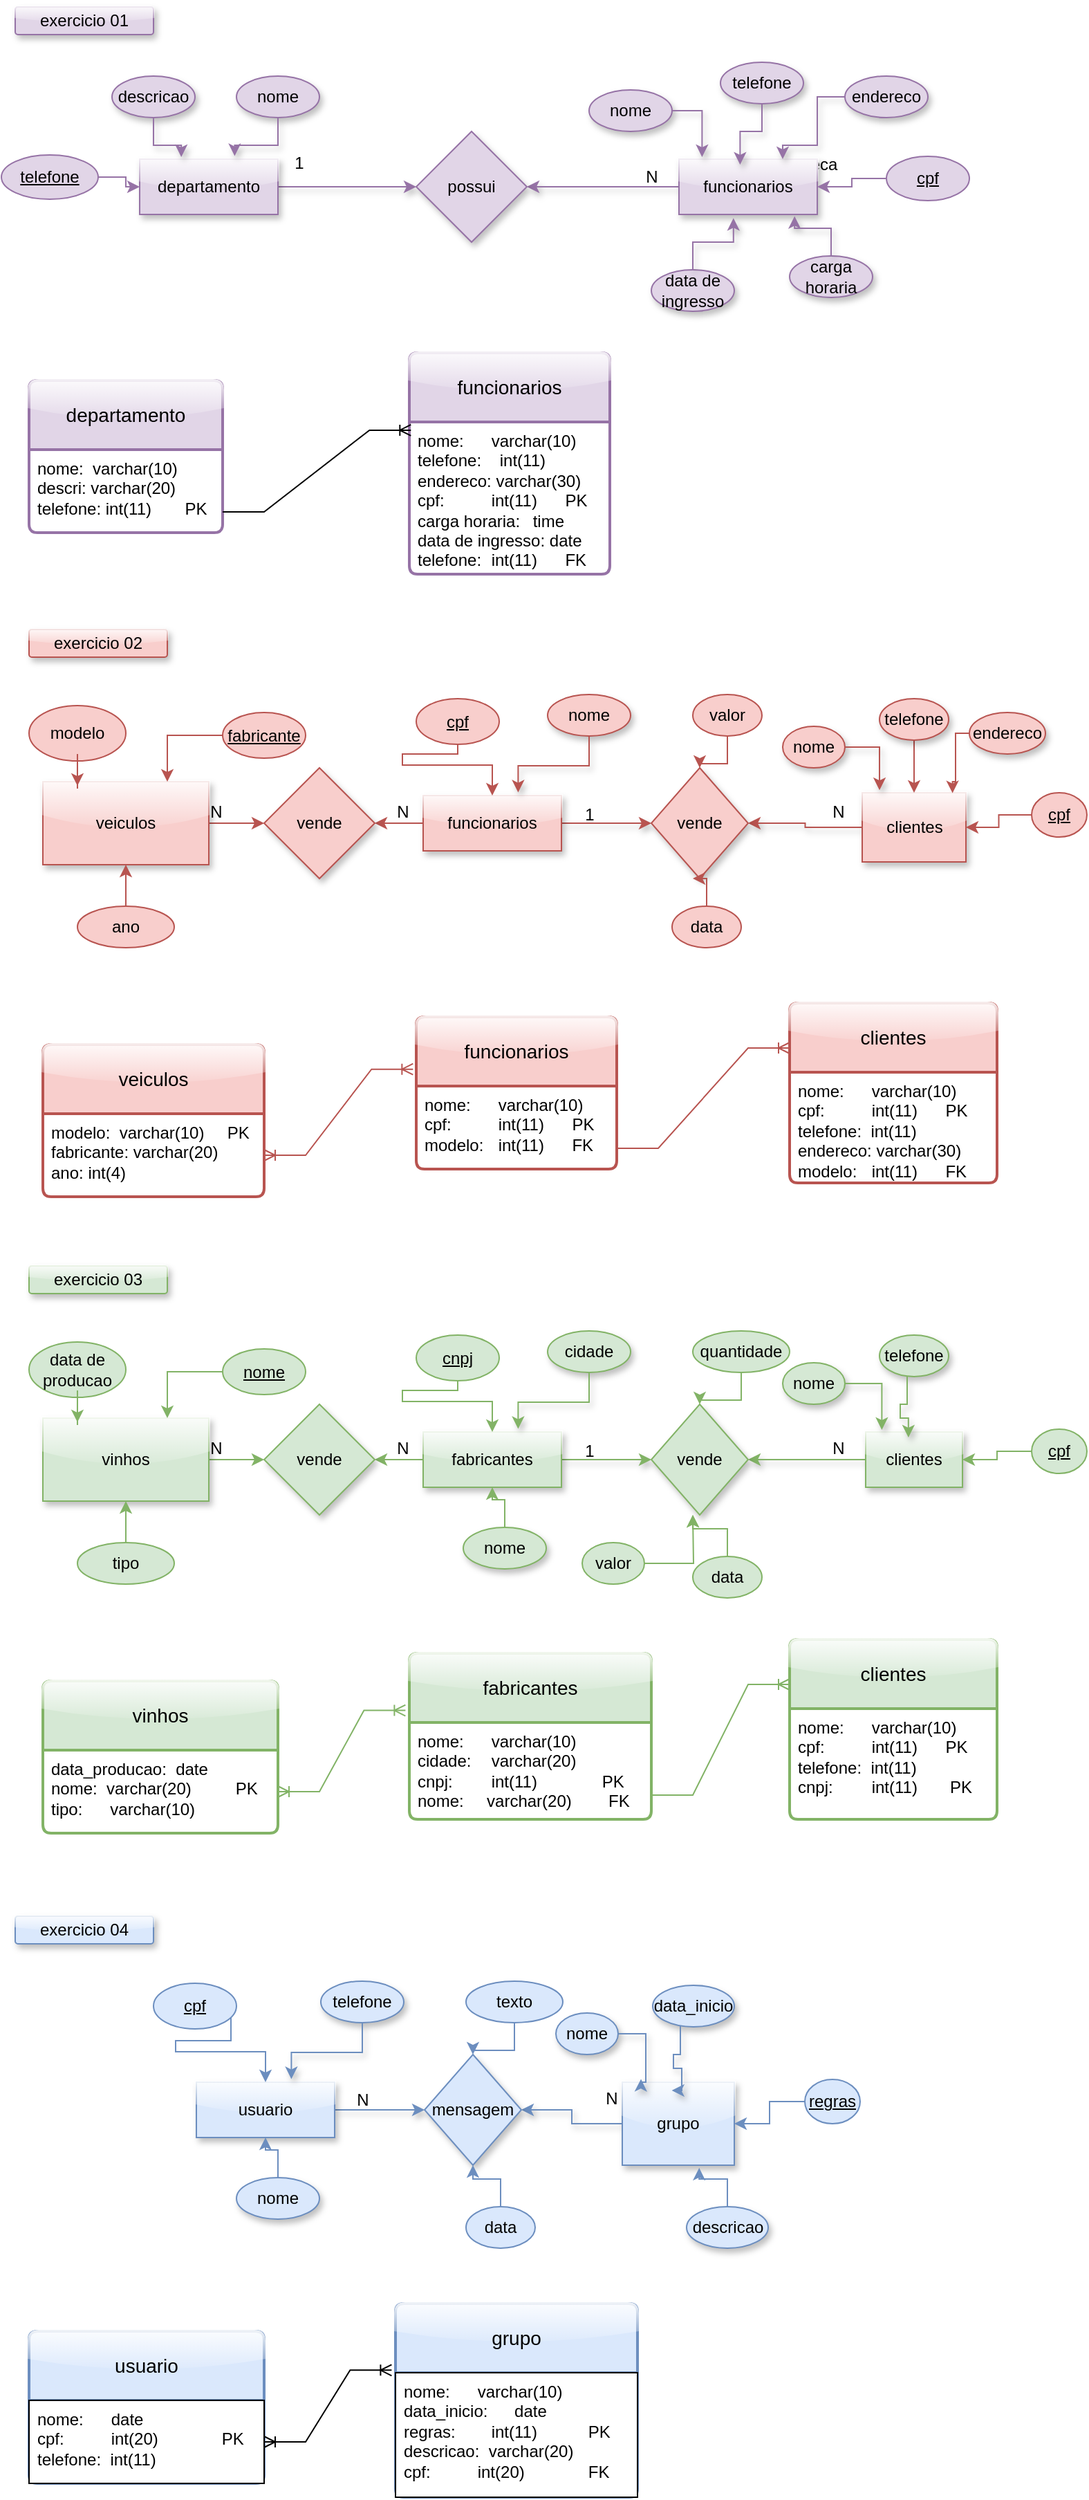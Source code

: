 <mxfile version="28.1.1">
  <diagram name="Página-1" id="4XTu7LZSDuEBr_CQ4be8">
    <mxGraphModel dx="891" dy="486" grid="1" gridSize="10" guides="1" tooltips="1" connect="1" arrows="1" fold="1" page="1" pageScale="1" pageWidth="827" pageHeight="1169" math="0" shadow="0">
      <root>
        <mxCell id="0" />
        <mxCell id="1" parent="0" />
        <mxCell id="C_alJrZPlNUUZ_o_9rTK-2" value="panqueca" style="text;whiteSpace=wrap;html=1;" parent="1" vertex="1">
          <mxGeometry x="570" y="170" width="90" height="40" as="geometry" />
        </mxCell>
        <mxCell id="qf2JqGGMxtNi-66NykVU-1" value="" style="edgeStyle=orthogonalEdgeStyle;rounded=0;orthogonalLoop=1;jettySize=auto;html=1;fillColor=#e1d5e7;strokeColor=#9673a6;shadow=1;" edge="1" parent="1" source="qf2JqGGMxtNi-66NykVU-2" target="qf2JqGGMxtNi-66NykVU-5">
          <mxGeometry relative="1" as="geometry" />
        </mxCell>
        <mxCell id="qf2JqGGMxtNi-66NykVU-2" value="departamento" style="whiteSpace=wrap;html=1;align=center;fillColor=#e1d5e7;strokeColor=#9673a6;glass=1;shadow=1;" vertex="1" parent="1">
          <mxGeometry x="120" y="180" width="100" height="40" as="geometry" />
        </mxCell>
        <mxCell id="qf2JqGGMxtNi-66NykVU-3" style="edgeStyle=orthogonalEdgeStyle;rounded=0;orthogonalLoop=1;jettySize=auto;html=1;entryX=1;entryY=0.5;entryDx=0;entryDy=0;fillColor=#e1d5e7;strokeColor=#9673a6;shadow=1;" edge="1" parent="1" source="qf2JqGGMxtNi-66NykVU-4" target="qf2JqGGMxtNi-66NykVU-5">
          <mxGeometry relative="1" as="geometry" />
        </mxCell>
        <mxCell id="qf2JqGGMxtNi-66NykVU-4" value="funcionarios" style="whiteSpace=wrap;html=1;align=center;fillColor=#e1d5e7;strokeColor=#9673a6;shadow=1;glass=1;" vertex="1" parent="1">
          <mxGeometry x="510" y="180" width="100" height="40" as="geometry" />
        </mxCell>
        <mxCell id="qf2JqGGMxtNi-66NykVU-5" value="possui" style="rhombus;whiteSpace=wrap;html=1;fillColor=#e1d5e7;strokeColor=#9673a6;shadow=1;rounded=0;" vertex="1" parent="1">
          <mxGeometry x="320" y="160" width="80" height="80" as="geometry" />
        </mxCell>
        <mxCell id="qf2JqGGMxtNi-66NykVU-6" value="1" style="text;html=1;align=center;verticalAlign=middle;resizable=0;points=[];autosize=1;shadow=1;" vertex="1" parent="1">
          <mxGeometry x="220" y="168" width="30" height="30" as="geometry" />
        </mxCell>
        <mxCell id="qf2JqGGMxtNi-66NykVU-7" value="N" style="text;html=1;align=center;verticalAlign=middle;resizable=0;points=[];autosize=1;shadow=1;" vertex="1" parent="1">
          <mxGeometry x="475" y="178" width="30" height="30" as="geometry" />
        </mxCell>
        <mxCell id="qf2JqGGMxtNi-66NykVU-8" value="nome" style="ellipse;whiteSpace=wrap;html=1;align=center;fillColor=#e1d5e7;strokeColor=#9673a6;shadow=1;" vertex="1" parent="1">
          <mxGeometry x="190" y="120" width="60" height="30" as="geometry" />
        </mxCell>
        <mxCell id="qf2JqGGMxtNi-66NykVU-9" value="descricao" style="ellipse;whiteSpace=wrap;html=1;align=center;fillColor=#e1d5e7;strokeColor=#9673a6;shadow=1;" vertex="1" parent="1">
          <mxGeometry x="100" y="120" width="60" height="30" as="geometry" />
        </mxCell>
        <mxCell id="qf2JqGGMxtNi-66NykVU-10" style="edgeStyle=orthogonalEdgeStyle;rounded=0;orthogonalLoop=1;jettySize=auto;html=1;entryX=0.301;entryY=-0.038;entryDx=0;entryDy=0;entryPerimeter=0;fillColor=#e1d5e7;strokeColor=#9673a6;shadow=1;" edge="1" parent="1" source="qf2JqGGMxtNi-66NykVU-9" target="qf2JqGGMxtNi-66NykVU-2">
          <mxGeometry relative="1" as="geometry" />
        </mxCell>
        <mxCell id="qf2JqGGMxtNi-66NykVU-11" style="edgeStyle=orthogonalEdgeStyle;rounded=0;orthogonalLoop=1;jettySize=auto;html=1;entryX=0.687;entryY=-0.055;entryDx=0;entryDy=0;entryPerimeter=0;fillColor=#e1d5e7;strokeColor=#9673a6;shadow=1;" edge="1" parent="1" source="qf2JqGGMxtNi-66NykVU-8" target="qf2JqGGMxtNi-66NykVU-2">
          <mxGeometry relative="1" as="geometry" />
        </mxCell>
        <mxCell id="qf2JqGGMxtNi-66NykVU-12" value="nome" style="ellipse;whiteSpace=wrap;html=1;align=center;fillColor=#e1d5e7;strokeColor=#9673a6;shadow=1;" vertex="1" parent="1">
          <mxGeometry x="445" y="130" width="60" height="30" as="geometry" />
        </mxCell>
        <mxCell id="qf2JqGGMxtNi-66NykVU-13" value="telefone" style="ellipse;whiteSpace=wrap;html=1;align=center;fillColor=#e1d5e7;strokeColor=#9673a6;shadow=1;" vertex="1" parent="1">
          <mxGeometry x="540" y="110" width="60" height="30" as="geometry" />
        </mxCell>
        <mxCell id="qf2JqGGMxtNi-66NykVU-14" style="edgeStyle=orthogonalEdgeStyle;rounded=0;orthogonalLoop=1;jettySize=auto;html=1;entryX=0.75;entryY=0;entryDx=0;entryDy=0;fillColor=#e1d5e7;strokeColor=#9673a6;shadow=1;" edge="1" parent="1" source="qf2JqGGMxtNi-66NykVU-15" target="qf2JqGGMxtNi-66NykVU-4">
          <mxGeometry relative="1" as="geometry">
            <Array as="points">
              <mxPoint x="610" y="135" />
              <mxPoint x="610" y="170" />
              <mxPoint x="585" y="170" />
            </Array>
          </mxGeometry>
        </mxCell>
        <mxCell id="qf2JqGGMxtNi-66NykVU-15" value="endereco" style="ellipse;whiteSpace=wrap;html=1;align=center;fillColor=#e1d5e7;strokeColor=#9673a6;shadow=1;" vertex="1" parent="1">
          <mxGeometry x="630" y="120" width="60" height="30" as="geometry" />
        </mxCell>
        <mxCell id="qf2JqGGMxtNi-66NykVU-16" value="carga horaria" style="ellipse;whiteSpace=wrap;html=1;align=center;fillColor=#e1d5e7;strokeColor=#9673a6;shadow=1;" vertex="1" parent="1">
          <mxGeometry x="590" y="250" width="60" height="30" as="geometry" />
        </mxCell>
        <mxCell id="qf2JqGGMxtNi-66NykVU-17" value="data de ingresso" style="ellipse;whiteSpace=wrap;html=1;align=center;fillColor=#e1d5e7;strokeColor=#9673a6;shadow=1;" vertex="1" parent="1">
          <mxGeometry x="490" y="260" width="60" height="30" as="geometry" />
        </mxCell>
        <mxCell id="qf2JqGGMxtNi-66NykVU-18" style="edgeStyle=orthogonalEdgeStyle;rounded=0;orthogonalLoop=1;jettySize=auto;html=1;entryX=0.167;entryY=-0.038;entryDx=0;entryDy=0;entryPerimeter=0;fillColor=#e1d5e7;strokeColor=#9673a6;shadow=1;" edge="1" parent="1" source="qf2JqGGMxtNi-66NykVU-12" target="qf2JqGGMxtNi-66NykVU-4">
          <mxGeometry relative="1" as="geometry" />
        </mxCell>
        <mxCell id="qf2JqGGMxtNi-66NykVU-19" style="edgeStyle=orthogonalEdgeStyle;rounded=0;orthogonalLoop=1;jettySize=auto;html=1;entryX=0.442;entryY=0.1;entryDx=0;entryDy=0;entryPerimeter=0;fillColor=#e1d5e7;strokeColor=#9673a6;shadow=1;" edge="1" parent="1" source="qf2JqGGMxtNi-66NykVU-13" target="qf2JqGGMxtNi-66NykVU-4">
          <mxGeometry relative="1" as="geometry">
            <Array as="points">
              <mxPoint x="570" y="160" />
              <mxPoint x="554" y="160" />
            </Array>
          </mxGeometry>
        </mxCell>
        <mxCell id="qf2JqGGMxtNi-66NykVU-20" style="edgeStyle=orthogonalEdgeStyle;rounded=0;orthogonalLoop=1;jettySize=auto;html=1;entryX=0.836;entryY=1.031;entryDx=0;entryDy=0;entryPerimeter=0;fillColor=#e1d5e7;strokeColor=#9673a6;shadow=1;" edge="1" parent="1" source="qf2JqGGMxtNi-66NykVU-16" target="qf2JqGGMxtNi-66NykVU-4">
          <mxGeometry relative="1" as="geometry" />
        </mxCell>
        <mxCell id="qf2JqGGMxtNi-66NykVU-21" style="edgeStyle=orthogonalEdgeStyle;rounded=0;orthogonalLoop=1;jettySize=auto;html=1;entryX=0.394;entryY=1.066;entryDx=0;entryDy=0;entryPerimeter=0;fillColor=#e1d5e7;strokeColor=#9673a6;shadow=1;" edge="1" parent="1" source="qf2JqGGMxtNi-66NykVU-17" target="qf2JqGGMxtNi-66NykVU-4">
          <mxGeometry relative="1" as="geometry" />
        </mxCell>
        <mxCell id="qf2JqGGMxtNi-66NykVU-22" value="exercicio 01" style="rounded=1;arcSize=10;whiteSpace=wrap;html=1;align=center;fillColor=#e1d5e7;strokeColor=#9673a6;shadow=1;gradientColor=none;glass=1;" vertex="1" parent="1">
          <mxGeometry x="30" y="70" width="100" height="20" as="geometry" />
        </mxCell>
        <mxCell id="qf2JqGGMxtNi-66NykVU-23" value="departamento" style="swimlane;childLayout=stackLayout;horizontal=1;startSize=50;horizontalStack=0;rounded=1;fontSize=14;fontStyle=0;strokeWidth=2;resizeParent=0;resizeLast=1;shadow=0;dashed=0;align=center;arcSize=4;whiteSpace=wrap;html=1;fillColor=#e1d5e7;strokeColor=#9673a6;glass=1;" vertex="1" parent="1">
          <mxGeometry x="40" y="340" width="140" height="110" as="geometry" />
        </mxCell>
        <mxCell id="qf2JqGGMxtNi-66NykVU-24" value="nome:&amp;nbsp; varchar(10)&lt;div&gt;&lt;div&gt;descri: varchar(20)&lt;/div&gt;&lt;/div&gt;&lt;div&gt;telefone: int(11)&lt;span style=&quot;white-space: pre;&quot;&gt;&#x9;&lt;/span&gt;PK&lt;/div&gt;" style="align=left;strokeColor=none;fillColor=none;spacingLeft=4;spacingRight=4;fontSize=12;verticalAlign=top;resizable=0;rotatable=0;part=1;html=1;whiteSpace=wrap;" vertex="1" parent="qf2JqGGMxtNi-66NykVU-23">
          <mxGeometry y="50" width="140" height="60" as="geometry" />
        </mxCell>
        <mxCell id="qf2JqGGMxtNi-66NykVU-25" value="funcionarios" style="swimlane;childLayout=stackLayout;horizontal=1;startSize=50;horizontalStack=0;rounded=1;fontSize=14;fontStyle=0;strokeWidth=2;resizeParent=0;resizeLast=1;shadow=0;dashed=0;align=center;arcSize=4;whiteSpace=wrap;html=1;fillColor=#e1d5e7;strokeColor=#9673a6;glass=1;" vertex="1" parent="1">
          <mxGeometry x="315" y="320" width="145" height="160" as="geometry" />
        </mxCell>
        <mxCell id="qf2JqGGMxtNi-66NykVU-26" value="nome:&amp;nbsp; &amp;nbsp; &amp;nbsp; varchar(10)&lt;div&gt;telefone:&amp;nbsp; &amp;nbsp; int(11)&lt;/div&gt;&lt;div&gt;endereco: varchar(30)&lt;/div&gt;&lt;div&gt;cpf:&amp;nbsp;&amp;nbsp;&lt;span style=&quot;white-space: pre;&quot;&gt;&#x9;&lt;/span&gt;int(11)&lt;span style=&quot;white-space: pre;&quot;&gt;&#x9;&lt;/span&gt;PK&lt;/div&gt;&lt;div&gt;carga horaria:&lt;span style=&quot;white-space: pre;&quot;&gt;&#x9;&lt;/span&gt;&amp;nbsp;time&lt;/div&gt;&lt;div&gt;data de ingresso: date&lt;/div&gt;&lt;div&gt;telefone:&lt;span style=&quot;white-space: pre;&quot;&gt;&#x9;&lt;/span&gt;int(11)&lt;span style=&quot;white-space: pre;&quot;&gt;&#x9;&lt;/span&gt;FK&lt;/div&gt;" style="align=left;strokeColor=none;fillColor=none;spacingLeft=4;spacingRight=4;fontSize=12;verticalAlign=top;resizable=0;rotatable=0;part=1;html=1;whiteSpace=wrap;" vertex="1" parent="qf2JqGGMxtNi-66NykVU-25">
          <mxGeometry y="50" width="145" height="110" as="geometry" />
        </mxCell>
        <mxCell id="qf2JqGGMxtNi-66NykVU-27" value="" style="edgeStyle=entityRelationEdgeStyle;fontSize=12;html=1;endArrow=ERoneToMany;rounded=0;entryX=0.008;entryY=0.054;entryDx=0;entryDy=0;entryPerimeter=0;exitX=1;exitY=0.75;exitDx=0;exitDy=0;" edge="1" parent="1" source="qf2JqGGMxtNi-66NykVU-24" target="qf2JqGGMxtNi-66NykVU-26">
          <mxGeometry width="100" height="100" relative="1" as="geometry">
            <mxPoint x="180" y="510" as="sourcePoint" />
            <mxPoint x="280" y="410" as="targetPoint" />
          </mxGeometry>
        </mxCell>
        <mxCell id="qf2JqGGMxtNi-66NykVU-28" style="edgeStyle=orthogonalEdgeStyle;rounded=0;orthogonalLoop=1;jettySize=auto;html=1;entryX=1;entryY=0.5;entryDx=0;entryDy=0;fillColor=#e1d5e7;strokeColor=#9673a6;" edge="1" parent="1" source="qf2JqGGMxtNi-66NykVU-29" target="qf2JqGGMxtNi-66NykVU-4">
          <mxGeometry relative="1" as="geometry" />
        </mxCell>
        <mxCell id="qf2JqGGMxtNi-66NykVU-29" value="cpf" style="ellipse;whiteSpace=wrap;html=1;align=center;fontStyle=4;fillColor=#e1d5e7;strokeColor=#9673a6;" vertex="1" parent="1">
          <mxGeometry x="660" y="178" width="60" height="32" as="geometry" />
        </mxCell>
        <mxCell id="qf2JqGGMxtNi-66NykVU-30" style="edgeStyle=orthogonalEdgeStyle;rounded=0;orthogonalLoop=1;jettySize=auto;html=1;fillColor=#e1d5e7;strokeColor=#9673a6;" edge="1" parent="1" source="qf2JqGGMxtNi-66NykVU-31" target="qf2JqGGMxtNi-66NykVU-2">
          <mxGeometry relative="1" as="geometry" />
        </mxCell>
        <mxCell id="qf2JqGGMxtNi-66NykVU-31" value="telefone" style="ellipse;whiteSpace=wrap;html=1;align=center;fontStyle=4;fillColor=#e1d5e7;strokeColor=#9673a6;" vertex="1" parent="1">
          <mxGeometry x="20" y="177" width="70" height="32" as="geometry" />
        </mxCell>
        <mxCell id="qf2JqGGMxtNi-66NykVU-32" value="" style="edgeStyle=orthogonalEdgeStyle;rounded=0;orthogonalLoop=1;jettySize=auto;html=1;fillColor=#f8cecc;strokeColor=#b85450;shadow=1;" edge="1" parent="1" source="qf2JqGGMxtNi-66NykVU-34" target="qf2JqGGMxtNi-66NykVU-37">
          <mxGeometry relative="1" as="geometry" />
        </mxCell>
        <mxCell id="qf2JqGGMxtNi-66NykVU-33" value="" style="edgeStyle=orthogonalEdgeStyle;rounded=0;orthogonalLoop=1;jettySize=auto;html=1;fillColor=#f8cecc;strokeColor=#b85450;" edge="1" parent="1" source="qf2JqGGMxtNi-66NykVU-34" target="qf2JqGGMxtNi-66NykVU-57">
          <mxGeometry relative="1" as="geometry" />
        </mxCell>
        <mxCell id="qf2JqGGMxtNi-66NykVU-34" value="funcionarios" style="whiteSpace=wrap;html=1;align=center;fillColor=#f8cecc;strokeColor=#b85450;glass=1;shadow=1;" vertex="1" parent="1">
          <mxGeometry x="325" y="640" width="100" height="40" as="geometry" />
        </mxCell>
        <mxCell id="qf2JqGGMxtNi-66NykVU-35" style="edgeStyle=orthogonalEdgeStyle;rounded=0;orthogonalLoop=1;jettySize=auto;html=1;entryX=1;entryY=0.5;entryDx=0;entryDy=0;fillColor=#f8cecc;strokeColor=#b85450;shadow=1;" edge="1" parent="1" source="qf2JqGGMxtNi-66NykVU-36" target="qf2JqGGMxtNi-66NykVU-37">
          <mxGeometry relative="1" as="geometry" />
        </mxCell>
        <mxCell id="qf2JqGGMxtNi-66NykVU-36" value="clientes" style="whiteSpace=wrap;html=1;align=center;fillColor=#f8cecc;strokeColor=#b85450;shadow=1;glass=1;" vertex="1" parent="1">
          <mxGeometry x="642.5" y="638" width="75" height="50" as="geometry" />
        </mxCell>
        <mxCell id="qf2JqGGMxtNi-66NykVU-37" value="vende" style="rhombus;whiteSpace=wrap;html=1;fillColor=#f8cecc;strokeColor=#b85450;shadow=1;rounded=0;" vertex="1" parent="1">
          <mxGeometry x="490" y="620" width="70" height="80" as="geometry" />
        </mxCell>
        <mxCell id="qf2JqGGMxtNi-66NykVU-38" value="1" style="text;html=1;align=center;verticalAlign=middle;resizable=0;points=[];autosize=1;shadow=1;" vertex="1" parent="1">
          <mxGeometry x="430" y="639" width="30" height="30" as="geometry" />
        </mxCell>
        <mxCell id="qf2JqGGMxtNi-66NykVU-39" value="N" style="text;html=1;align=center;verticalAlign=middle;resizable=0;points=[];autosize=1;shadow=1;" vertex="1" parent="1">
          <mxGeometry x="610" y="636.5" width="30" height="30" as="geometry" />
        </mxCell>
        <mxCell id="qf2JqGGMxtNi-66NykVU-40" value="nome" style="ellipse;whiteSpace=wrap;html=1;align=center;fillColor=#f8cecc;strokeColor=#b85450;shadow=1;" vertex="1" parent="1">
          <mxGeometry x="415" y="567" width="60" height="30" as="geometry" />
        </mxCell>
        <mxCell id="qf2JqGGMxtNi-66NykVU-41" style="edgeStyle=orthogonalEdgeStyle;rounded=0;orthogonalLoop=1;jettySize=auto;html=1;entryX=0.687;entryY=-0.055;entryDx=0;entryDy=0;entryPerimeter=0;fillColor=#f8cecc;strokeColor=#b85450;shadow=1;" edge="1" parent="1" source="qf2JqGGMxtNi-66NykVU-40" target="qf2JqGGMxtNi-66NykVU-34">
          <mxGeometry relative="1" as="geometry" />
        </mxCell>
        <mxCell id="qf2JqGGMxtNi-66NykVU-42" value="nome" style="ellipse;whiteSpace=wrap;html=1;align=center;fillColor=#f8cecc;strokeColor=#b85450;shadow=1;" vertex="1" parent="1">
          <mxGeometry x="585" y="590" width="45" height="30" as="geometry" />
        </mxCell>
        <mxCell id="qf2JqGGMxtNi-66NykVU-43" style="edgeStyle=orthogonalEdgeStyle;rounded=0;orthogonalLoop=1;jettySize=auto;html=1;entryX=0.5;entryY=0;entryDx=0;entryDy=0;fillColor=#f8cecc;strokeColor=#b85450;" edge="1" parent="1" source="qf2JqGGMxtNi-66NykVU-44" target="qf2JqGGMxtNi-66NykVU-36">
          <mxGeometry relative="1" as="geometry" />
        </mxCell>
        <mxCell id="qf2JqGGMxtNi-66NykVU-44" value="telefone" style="ellipse;whiteSpace=wrap;html=1;align=center;fillColor=#f8cecc;strokeColor=#b85450;shadow=1;" vertex="1" parent="1">
          <mxGeometry x="655" y="570" width="50" height="30" as="geometry" />
        </mxCell>
        <mxCell id="qf2JqGGMxtNi-66NykVU-45" value="endereco" style="ellipse;whiteSpace=wrap;html=1;align=center;fillColor=#f8cecc;strokeColor=#b85450;shadow=1;" vertex="1" parent="1">
          <mxGeometry x="720" y="580" width="55" height="30" as="geometry" />
        </mxCell>
        <mxCell id="qf2JqGGMxtNi-66NykVU-46" style="edgeStyle=orthogonalEdgeStyle;rounded=0;orthogonalLoop=1;jettySize=auto;html=1;entryX=0.167;entryY=-0.038;entryDx=0;entryDy=0;entryPerimeter=0;fillColor=#f8cecc;strokeColor=#b85450;shadow=1;" edge="1" parent="1" source="qf2JqGGMxtNi-66NykVU-42" target="qf2JqGGMxtNi-66NykVU-36">
          <mxGeometry relative="1" as="geometry" />
        </mxCell>
        <mxCell id="qf2JqGGMxtNi-66NykVU-47" value="exercicio 02" style="rounded=1;arcSize=10;whiteSpace=wrap;html=1;align=center;fillColor=#f8cecc;strokeColor=#b85450;shadow=1;glass=1;" vertex="1" parent="1">
          <mxGeometry x="40" y="520" width="100" height="20" as="geometry" />
        </mxCell>
        <mxCell id="qf2JqGGMxtNi-66NykVU-48" value="veiculos" style="swimlane;childLayout=stackLayout;horizontal=1;startSize=50;horizontalStack=0;rounded=1;fontSize=14;fontStyle=0;strokeWidth=2;resizeParent=0;resizeLast=1;shadow=0;dashed=0;align=center;arcSize=4;whiteSpace=wrap;html=1;fillColor=#f8cecc;strokeColor=#b85450;glass=1;" vertex="1" parent="1">
          <mxGeometry x="50" y="820" width="160" height="110" as="geometry" />
        </mxCell>
        <mxCell id="qf2JqGGMxtNi-66NykVU-49" value="modelo:&amp;nbsp; varchar(10)&amp;nbsp; &amp;nbsp; &amp;nbsp;PK&lt;div&gt;&lt;div&gt;fabricante: varchar(20)&lt;/div&gt;&lt;/div&gt;&lt;div&gt;ano: int(4)&lt;span style=&quot;white-space: pre;&quot;&gt;&#x9;&lt;/span&gt;&lt;/div&gt;" style="align=left;strokeColor=none;fillColor=none;spacingLeft=4;spacingRight=4;fontSize=12;verticalAlign=top;resizable=0;rotatable=0;part=1;html=1;whiteSpace=wrap;" vertex="1" parent="qf2JqGGMxtNi-66NykVU-48">
          <mxGeometry y="50" width="160" height="60" as="geometry" />
        </mxCell>
        <mxCell id="qf2JqGGMxtNi-66NykVU-50" value="funcionarios" style="swimlane;childLayout=stackLayout;horizontal=1;startSize=50;horizontalStack=0;rounded=1;fontSize=14;fontStyle=0;strokeWidth=2;resizeParent=0;resizeLast=1;shadow=0;dashed=0;align=center;arcSize=4;whiteSpace=wrap;html=1;fillColor=#f8cecc;strokeColor=#b85450;glass=1;" vertex="1" parent="1">
          <mxGeometry x="320" y="800" width="145" height="110" as="geometry" />
        </mxCell>
        <mxCell id="qf2JqGGMxtNi-66NykVU-51" value="nome:&amp;nbsp; &amp;nbsp; &amp;nbsp; varchar(10)&lt;div&gt;cpf:&amp;nbsp;&amp;nbsp;&lt;span style=&quot;white-space: pre;&quot;&gt;&#x9;&lt;/span&gt;int(11)&lt;span style=&quot;white-space: pre;&quot;&gt;&#x9;&lt;/span&gt;PK&lt;/div&gt;&lt;div&gt;&lt;span style=&quot;background-color: transparent; color: light-dark(rgb(0, 0, 0), rgb(255, 255, 255));&quot;&gt;modelo:&lt;/span&gt;&lt;span style=&quot;background-color: transparent; color: light-dark(rgb(0, 0, 0), rgb(255, 255, 255)); white-space: pre;&quot;&gt;&#x9;&lt;/span&gt;&lt;span style=&quot;background-color: transparent; color: light-dark(rgb(0, 0, 0), rgb(255, 255, 255));&quot;&gt;int(11)&lt;/span&gt;&lt;span style=&quot;background-color: transparent; color: light-dark(rgb(0, 0, 0), rgb(255, 255, 255)); white-space: pre;&quot;&gt;&#x9;&lt;/span&gt;&lt;span style=&quot;background-color: transparent; color: light-dark(rgb(0, 0, 0), rgb(255, 255, 255));&quot;&gt;FK&lt;/span&gt;&lt;/div&gt;" style="align=left;strokeColor=none;fillColor=none;spacingLeft=4;spacingRight=4;fontSize=12;verticalAlign=top;resizable=0;rotatable=0;part=1;html=1;whiteSpace=wrap;" vertex="1" parent="qf2JqGGMxtNi-66NykVU-50">
          <mxGeometry y="50" width="145" height="60" as="geometry" />
        </mxCell>
        <mxCell id="qf2JqGGMxtNi-66NykVU-52" value="" style="edgeStyle=entityRelationEdgeStyle;fontSize=12;html=1;endArrow=ERoneToMany;rounded=0;entryX=0;entryY=0.25;entryDx=0;entryDy=0;exitX=1;exitY=0.75;exitDx=0;exitDy=0;fillColor=#f8cecc;strokeColor=#b85450;" edge="1" parent="1" source="qf2JqGGMxtNi-66NykVU-51" target="qf2JqGGMxtNi-66NykVU-70">
          <mxGeometry width="100" height="100" relative="1" as="geometry">
            <mxPoint x="190" y="960" as="sourcePoint" />
            <mxPoint x="290" y="860" as="targetPoint" />
          </mxGeometry>
        </mxCell>
        <mxCell id="qf2JqGGMxtNi-66NykVU-53" style="edgeStyle=orthogonalEdgeStyle;rounded=0;orthogonalLoop=1;jettySize=auto;html=1;entryX=1;entryY=0.5;entryDx=0;entryDy=0;fillColor=#f8cecc;strokeColor=#b85450;" edge="1" parent="1" source="qf2JqGGMxtNi-66NykVU-54" target="qf2JqGGMxtNi-66NykVU-36">
          <mxGeometry relative="1" as="geometry" />
        </mxCell>
        <mxCell id="qf2JqGGMxtNi-66NykVU-54" value="cpf" style="ellipse;whiteSpace=wrap;html=1;align=center;fontStyle=4;fillColor=#f8cecc;strokeColor=#b85450;" vertex="1" parent="1">
          <mxGeometry x="765" y="638" width="40" height="32" as="geometry" />
        </mxCell>
        <mxCell id="qf2JqGGMxtNi-66NykVU-55" style="edgeStyle=orthogonalEdgeStyle;rounded=0;orthogonalLoop=1;jettySize=auto;html=1;fillColor=#f8cecc;strokeColor=#b85450;" edge="1" parent="1" source="qf2JqGGMxtNi-66NykVU-56" target="qf2JqGGMxtNi-66NykVU-34">
          <mxGeometry relative="1" as="geometry">
            <Array as="points">
              <mxPoint x="350" y="610" />
              <mxPoint x="310" y="610" />
              <mxPoint x="310" y="618" />
              <mxPoint x="375" y="618" />
            </Array>
          </mxGeometry>
        </mxCell>
        <mxCell id="qf2JqGGMxtNi-66NykVU-56" value="cpf" style="ellipse;whiteSpace=wrap;html=1;align=center;fontStyle=4;fillColor=#f8cecc;strokeColor=#b85450;" vertex="1" parent="1">
          <mxGeometry x="320" y="570" width="60" height="33" as="geometry" />
        </mxCell>
        <mxCell id="qf2JqGGMxtNi-66NykVU-57" value="vende" style="rhombus;whiteSpace=wrap;html=1;fillColor=#f8cecc;strokeColor=#b85450;glass=1;shadow=1;" vertex="1" parent="1">
          <mxGeometry x="210" y="620" width="80" height="80" as="geometry" />
        </mxCell>
        <mxCell id="qf2JqGGMxtNi-66NykVU-58" value="" style="edgeStyle=orthogonalEdgeStyle;rounded=0;orthogonalLoop=1;jettySize=auto;html=1;fillColor=#f8cecc;strokeColor=#b85450;" edge="1" parent="1" source="qf2JqGGMxtNi-66NykVU-59" target="qf2JqGGMxtNi-66NykVU-57">
          <mxGeometry relative="1" as="geometry" />
        </mxCell>
        <mxCell id="qf2JqGGMxtNi-66NykVU-59" value="veiculos" style="whiteSpace=wrap;html=1;fillColor=#f8cecc;strokeColor=#b85450;glass=1;shadow=1;" vertex="1" parent="1">
          <mxGeometry x="50" y="630" width="120" height="60" as="geometry" />
        </mxCell>
        <mxCell id="qf2JqGGMxtNi-66NykVU-60" value="modelo" style="ellipse;whiteSpace=wrap;html=1;align=center;fillColor=#f8cecc;strokeColor=#b85450;" vertex="1" parent="1">
          <mxGeometry x="40" y="575" width="70" height="40" as="geometry" />
        </mxCell>
        <mxCell id="qf2JqGGMxtNi-66NykVU-61" style="edgeStyle=orthogonalEdgeStyle;rounded=0;orthogonalLoop=1;jettySize=auto;html=1;entryX=0.5;entryY=1;entryDx=0;entryDy=0;fillColor=#f8cecc;strokeColor=#b85450;" edge="1" parent="1" source="qf2JqGGMxtNi-66NykVU-62" target="qf2JqGGMxtNi-66NykVU-59">
          <mxGeometry relative="1" as="geometry" />
        </mxCell>
        <mxCell id="qf2JqGGMxtNi-66NykVU-62" value="ano" style="ellipse;whiteSpace=wrap;html=1;align=center;fillColor=#f8cecc;strokeColor=#b85450;" vertex="1" parent="1">
          <mxGeometry x="75" y="720" width="70" height="30" as="geometry" />
        </mxCell>
        <mxCell id="qf2JqGGMxtNi-66NykVU-63" style="edgeStyle=orthogonalEdgeStyle;rounded=0;orthogonalLoop=1;jettySize=auto;html=1;entryX=0.208;entryY=0.049;entryDx=0;entryDy=0;entryPerimeter=0;fillColor=#f8cecc;strokeColor=#b85450;" edge="1" parent="1" source="qf2JqGGMxtNi-66NykVU-60" target="qf2JqGGMxtNi-66NykVU-59">
          <mxGeometry relative="1" as="geometry" />
        </mxCell>
        <mxCell id="qf2JqGGMxtNi-66NykVU-64" value="data" style="ellipse;whiteSpace=wrap;html=1;align=center;fillColor=#f8cecc;strokeColor=#b85450;" vertex="1" parent="1">
          <mxGeometry x="505" y="720" width="50" height="30" as="geometry" />
        </mxCell>
        <mxCell id="qf2JqGGMxtNi-66NykVU-65" style="edgeStyle=orthogonalEdgeStyle;rounded=0;orthogonalLoop=1;jettySize=auto;html=1;entryX=0.5;entryY=0;entryDx=0;entryDy=0;fillColor=#f8cecc;strokeColor=#b85450;" edge="1" parent="1" source="qf2JqGGMxtNi-66NykVU-66" target="qf2JqGGMxtNi-66NykVU-37">
          <mxGeometry relative="1" as="geometry" />
        </mxCell>
        <mxCell id="qf2JqGGMxtNi-66NykVU-66" value="valor" style="ellipse;whiteSpace=wrap;html=1;align=center;fillColor=#f8cecc;strokeColor=#b85450;" vertex="1" parent="1">
          <mxGeometry x="520" y="567" width="50" height="30" as="geometry" />
        </mxCell>
        <mxCell id="qf2JqGGMxtNi-66NykVU-67" style="edgeStyle=orthogonalEdgeStyle;rounded=0;orthogonalLoop=1;jettySize=auto;html=1;entryX=0.429;entryY=1;entryDx=0;entryDy=0;entryPerimeter=0;fillColor=#f8cecc;strokeColor=#b85450;" edge="1" parent="1" source="qf2JqGGMxtNi-66NykVU-64" target="qf2JqGGMxtNi-66NykVU-37">
          <mxGeometry relative="1" as="geometry" />
        </mxCell>
        <mxCell id="qf2JqGGMxtNi-66NykVU-68" value="N" style="text;html=1;align=center;verticalAlign=middle;resizable=0;points=[];autosize=1;" vertex="1" parent="1">
          <mxGeometry x="160" y="636.5" width="30" height="30" as="geometry" />
        </mxCell>
        <mxCell id="qf2JqGGMxtNi-66NykVU-69" value="N" style="text;html=1;align=center;verticalAlign=middle;resizable=0;points=[];autosize=1;" vertex="1" parent="1">
          <mxGeometry x="295" y="636.5" width="30" height="30" as="geometry" />
        </mxCell>
        <mxCell id="qf2JqGGMxtNi-66NykVU-70" value="clientes" style="swimlane;childLayout=stackLayout;horizontal=1;startSize=50;horizontalStack=0;rounded=1;fontSize=14;fontStyle=0;strokeWidth=2;resizeParent=0;resizeLast=1;shadow=0;dashed=0;align=center;arcSize=4;whiteSpace=wrap;html=1;fillColor=#f8cecc;strokeColor=#b85450;glass=1;" vertex="1" parent="1">
          <mxGeometry x="590" y="790" width="150" height="130" as="geometry" />
        </mxCell>
        <mxCell id="qf2JqGGMxtNi-66NykVU-71" value="nome:&amp;nbsp; &amp;nbsp; &amp;nbsp; varchar(10)&lt;div&gt;cpf:&amp;nbsp;&amp;nbsp;&lt;span style=&quot;white-space: pre;&quot;&gt;&#x9;&lt;/span&gt;int(11)&lt;span style=&quot;white-space: pre;&quot;&gt;&#x9;&lt;/span&gt;PK&lt;/div&gt;&lt;div&gt;telefone:&amp;nbsp; int(11)&lt;/div&gt;&lt;div&gt;endereco: varchar(30)&lt;/div&gt;&lt;div&gt;&lt;span style=&quot;background-color: transparent; color: light-dark(rgb(0, 0, 0), rgb(255, 255, 255));&quot;&gt;modelo:&lt;/span&gt;&lt;span style=&quot;background-color: transparent; color: light-dark(rgb(0, 0, 0), rgb(255, 255, 255)); white-space: pre;&quot;&gt;&#x9;&lt;/span&gt;&lt;span style=&quot;background-color: transparent; color: light-dark(rgb(0, 0, 0), rgb(255, 255, 255));&quot;&gt;int(11)&lt;/span&gt;&lt;span style=&quot;background-color: transparent; color: light-dark(rgb(0, 0, 0), rgb(255, 255, 255)); white-space: pre;&quot;&gt;&#x9;&lt;/span&gt;&lt;span style=&quot;background-color: transparent; color: light-dark(rgb(0, 0, 0), rgb(255, 255, 255));&quot;&gt;FK&lt;/span&gt;&lt;/div&gt;" style="align=left;strokeColor=none;fillColor=none;spacingLeft=4;spacingRight=4;fontSize=12;verticalAlign=top;resizable=0;rotatable=0;part=1;html=1;whiteSpace=wrap;" vertex="1" parent="qf2JqGGMxtNi-66NykVU-70">
          <mxGeometry y="50" width="150" height="80" as="geometry" />
        </mxCell>
        <mxCell id="qf2JqGGMxtNi-66NykVU-72" value="" style="edgeStyle=entityRelationEdgeStyle;fontSize=12;html=1;endArrow=ERoneToMany;startArrow=ERoneToMany;rounded=0;entryX=-0.016;entryY=0.344;entryDx=0;entryDy=0;entryPerimeter=0;exitX=1;exitY=0.5;exitDx=0;exitDy=0;fillColor=#f8cecc;strokeColor=#b85450;" edge="1" parent="1" source="qf2JqGGMxtNi-66NykVU-49" target="qf2JqGGMxtNi-66NykVU-50">
          <mxGeometry width="100" height="100" relative="1" as="geometry">
            <mxPoint x="390" y="840" as="sourcePoint" />
            <mxPoint x="490" y="740" as="targetPoint" />
          </mxGeometry>
        </mxCell>
        <mxCell id="qf2JqGGMxtNi-66NykVU-73" style="edgeStyle=orthogonalEdgeStyle;rounded=0;orthogonalLoop=1;jettySize=auto;html=1;entryX=0.75;entryY=0;entryDx=0;entryDy=0;fillColor=#f8cecc;strokeColor=#b85450;" edge="1" parent="1" source="qf2JqGGMxtNi-66NykVU-74" target="qf2JqGGMxtNi-66NykVU-59">
          <mxGeometry relative="1" as="geometry" />
        </mxCell>
        <mxCell id="qf2JqGGMxtNi-66NykVU-74" value="fabricante" style="ellipse;whiteSpace=wrap;html=1;align=center;fontStyle=4;fillColor=#f8cecc;strokeColor=#b85450;" vertex="1" parent="1">
          <mxGeometry x="180" y="580" width="60" height="33" as="geometry" />
        </mxCell>
        <mxCell id="qf2JqGGMxtNi-66NykVU-75" value="" style="edgeStyle=orthogonalEdgeStyle;rounded=0;orthogonalLoop=1;jettySize=auto;html=1;fillColor=#d5e8d4;strokeColor=#82b366;shadow=1;" edge="1" parent="1" source="qf2JqGGMxtNi-66NykVU-77" target="qf2JqGGMxtNi-66NykVU-80">
          <mxGeometry relative="1" as="geometry" />
        </mxCell>
        <mxCell id="qf2JqGGMxtNi-66NykVU-76" value="" style="edgeStyle=orthogonalEdgeStyle;rounded=0;orthogonalLoop=1;jettySize=auto;html=1;fillColor=#d5e8d4;strokeColor=#82b366;" edge="1" parent="1" source="qf2JqGGMxtNi-66NykVU-77" target="qf2JqGGMxtNi-66NykVU-99">
          <mxGeometry relative="1" as="geometry" />
        </mxCell>
        <mxCell id="qf2JqGGMxtNi-66NykVU-77" value="fabricantes" style="whiteSpace=wrap;html=1;align=center;fillColor=#d5e8d4;strokeColor=#82b366;glass=1;shadow=1;" vertex="1" parent="1">
          <mxGeometry x="325" y="1100" width="100" height="40" as="geometry" />
        </mxCell>
        <mxCell id="qf2JqGGMxtNi-66NykVU-78" style="edgeStyle=orthogonalEdgeStyle;rounded=0;orthogonalLoop=1;jettySize=auto;html=1;entryX=1;entryY=0.5;entryDx=0;entryDy=0;fillColor=#d5e8d4;strokeColor=#82b366;shadow=1;" edge="1" parent="1" source="qf2JqGGMxtNi-66NykVU-79" target="qf2JqGGMxtNi-66NykVU-80">
          <mxGeometry relative="1" as="geometry" />
        </mxCell>
        <mxCell id="qf2JqGGMxtNi-66NykVU-79" value="clientes" style="whiteSpace=wrap;html=1;align=center;fillColor=#d5e8d4;strokeColor=#82b366;shadow=1;glass=1;" vertex="1" parent="1">
          <mxGeometry x="645" y="1100" width="70" height="40" as="geometry" />
        </mxCell>
        <mxCell id="qf2JqGGMxtNi-66NykVU-80" value="vende" style="rhombus;whiteSpace=wrap;html=1;fillColor=#d5e8d4;strokeColor=#82b366;shadow=1;rounded=0;" vertex="1" parent="1">
          <mxGeometry x="490" y="1080" width="70" height="80" as="geometry" />
        </mxCell>
        <mxCell id="qf2JqGGMxtNi-66NykVU-81" value="1" style="text;html=1;align=center;verticalAlign=middle;resizable=0;points=[];autosize=1;shadow=1;" vertex="1" parent="1">
          <mxGeometry x="430" y="1099" width="30" height="30" as="geometry" />
        </mxCell>
        <mxCell id="qf2JqGGMxtNi-66NykVU-82" value="N" style="text;html=1;align=center;verticalAlign=middle;resizable=0;points=[];autosize=1;shadow=1;" vertex="1" parent="1">
          <mxGeometry x="610" y="1096.5" width="30" height="30" as="geometry" />
        </mxCell>
        <mxCell id="qf2JqGGMxtNi-66NykVU-83" value="cidade" style="ellipse;whiteSpace=wrap;html=1;align=center;fillColor=#d5e8d4;strokeColor=#82b366;shadow=1;" vertex="1" parent="1">
          <mxGeometry x="415" y="1027" width="60" height="30" as="geometry" />
        </mxCell>
        <mxCell id="qf2JqGGMxtNi-66NykVU-84" style="edgeStyle=orthogonalEdgeStyle;rounded=0;orthogonalLoop=1;jettySize=auto;html=1;entryX=0.687;entryY=-0.055;entryDx=0;entryDy=0;entryPerimeter=0;fillColor=#d5e8d4;strokeColor=#82b366;shadow=1;" edge="1" parent="1" source="qf2JqGGMxtNi-66NykVU-83" target="qf2JqGGMxtNi-66NykVU-77">
          <mxGeometry relative="1" as="geometry" />
        </mxCell>
        <mxCell id="qf2JqGGMxtNi-66NykVU-85" value="nome" style="ellipse;whiteSpace=wrap;html=1;align=center;fillColor=#d5e8d4;strokeColor=#82b366;shadow=1;" vertex="1" parent="1">
          <mxGeometry x="585" y="1050" width="45" height="30" as="geometry" />
        </mxCell>
        <mxCell id="qf2JqGGMxtNi-66NykVU-86" value="telefone" style="ellipse;whiteSpace=wrap;html=1;align=center;fillColor=#d5e8d4;strokeColor=#82b366;shadow=1;" vertex="1" parent="1">
          <mxGeometry x="655" y="1030" width="50" height="30" as="geometry" />
        </mxCell>
        <mxCell id="qf2JqGGMxtNi-66NykVU-87" style="edgeStyle=orthogonalEdgeStyle;rounded=0;orthogonalLoop=1;jettySize=auto;html=1;entryX=0.167;entryY=-0.038;entryDx=0;entryDy=0;entryPerimeter=0;fillColor=#d5e8d4;strokeColor=#82b366;shadow=1;" edge="1" parent="1" source="qf2JqGGMxtNi-66NykVU-85" target="qf2JqGGMxtNi-66NykVU-79">
          <mxGeometry relative="1" as="geometry" />
        </mxCell>
        <mxCell id="qf2JqGGMxtNi-66NykVU-88" style="edgeStyle=orthogonalEdgeStyle;rounded=0;orthogonalLoop=1;jettySize=auto;html=1;entryX=0.442;entryY=0.1;entryDx=0;entryDy=0;entryPerimeter=0;fillColor=#d5e8d4;strokeColor=#82b366;shadow=1;" edge="1" parent="1" source="qf2JqGGMxtNi-66NykVU-86" target="qf2JqGGMxtNi-66NykVU-79">
          <mxGeometry relative="1" as="geometry">
            <Array as="points">
              <mxPoint x="675" y="1080" />
              <mxPoint x="670" y="1080" />
              <mxPoint x="670" y="1090" />
              <mxPoint x="676" y="1090" />
            </Array>
          </mxGeometry>
        </mxCell>
        <mxCell id="qf2JqGGMxtNi-66NykVU-89" value="exercicio 03" style="rounded=1;arcSize=10;whiteSpace=wrap;html=1;align=center;fillColor=#d5e8d4;strokeColor=#82b366;shadow=1;glass=1;" vertex="1" parent="1">
          <mxGeometry x="40" y="980" width="100" height="20" as="geometry" />
        </mxCell>
        <mxCell id="qf2JqGGMxtNi-66NykVU-90" value="vinhos" style="swimlane;childLayout=stackLayout;horizontal=1;startSize=50;horizontalStack=0;rounded=1;fontSize=14;fontStyle=0;strokeWidth=2;resizeParent=0;resizeLast=1;shadow=0;dashed=0;align=center;arcSize=4;whiteSpace=wrap;html=1;fillColor=#d5e8d4;strokeColor=#82b366;glass=1;" vertex="1" parent="1">
          <mxGeometry x="50" y="1280" width="170" height="110" as="geometry" />
        </mxCell>
        <mxCell id="qf2JqGGMxtNi-66NykVU-91" value="data_producao:&amp;nbsp; date&amp;nbsp; &amp;nbsp;&amp;nbsp;&lt;div&gt;&lt;div&gt;nome:&amp;nbsp; varchar(20)&lt;span style=&quot;white-space: pre;&quot;&gt;&#x9;&lt;/span&gt;&lt;span style=&quot;white-space: pre;&quot;&gt;&#x9;&lt;/span&gt;PK&lt;/div&gt;&lt;/div&gt;&lt;div&gt;tipo:&amp;nbsp; &amp;nbsp; &amp;nbsp; varchar(10)&lt;span style=&quot;white-space: pre;&quot;&gt;&#x9;&lt;/span&gt;&lt;/div&gt;" style="align=left;strokeColor=none;fillColor=none;spacingLeft=4;spacingRight=4;fontSize=12;verticalAlign=top;resizable=0;rotatable=0;part=1;html=1;whiteSpace=wrap;" vertex="1" parent="qf2JqGGMxtNi-66NykVU-90">
          <mxGeometry y="50" width="170" height="60" as="geometry" />
        </mxCell>
        <mxCell id="qf2JqGGMxtNi-66NykVU-92" value="fabricantes" style="swimlane;childLayout=stackLayout;horizontal=1;startSize=50;horizontalStack=0;rounded=1;fontSize=14;fontStyle=0;strokeWidth=2;resizeParent=0;resizeLast=1;shadow=0;dashed=0;align=center;arcSize=4;whiteSpace=wrap;html=1;fillColor=#d5e8d4;strokeColor=#82b366;glass=1;" vertex="1" parent="1">
          <mxGeometry x="315" y="1260" width="175" height="120" as="geometry" />
        </mxCell>
        <mxCell id="qf2JqGGMxtNi-66NykVU-93" value="nome:&amp;nbsp; &amp;nbsp; &amp;nbsp; varchar(10)&lt;div&gt;cidade:&lt;span style=&quot;white-space: pre;&quot;&gt;&#x9;&lt;/span&gt;varchar(20)&lt;br&gt;&lt;div&gt;cnpj:&amp;nbsp;&amp;nbsp;&lt;span style=&quot;white-space: pre;&quot;&gt;&#x9;&lt;/span&gt;int(11)&lt;span style=&quot;white-space: pre;&quot;&gt;&#x9;&lt;/span&gt;&amp;nbsp; &amp;nbsp; &amp;nbsp; &amp;nbsp; PK&lt;/div&gt;&lt;div&gt;&lt;div&gt;nome:&amp;nbsp; &amp;nbsp; &amp;nbsp;varchar(20)&amp;nbsp; &amp;nbsp; &amp;nbsp; &amp;nbsp; FK&lt;/div&gt;&lt;/div&gt;&lt;/div&gt;" style="align=left;strokeColor=none;fillColor=none;spacingLeft=4;spacingRight=4;fontSize=12;verticalAlign=top;resizable=0;rotatable=0;part=1;html=1;whiteSpace=wrap;" vertex="1" parent="qf2JqGGMxtNi-66NykVU-92">
          <mxGeometry y="50" width="175" height="70" as="geometry" />
        </mxCell>
        <mxCell id="qf2JqGGMxtNi-66NykVU-94" value="" style="edgeStyle=entityRelationEdgeStyle;fontSize=12;html=1;endArrow=ERoneToMany;rounded=0;entryX=0;entryY=0.25;entryDx=0;entryDy=0;exitX=1;exitY=0.75;exitDx=0;exitDy=0;fillColor=#d5e8d4;strokeColor=#82b366;" edge="1" parent="1" source="qf2JqGGMxtNi-66NykVU-93" target="qf2JqGGMxtNi-66NykVU-112">
          <mxGeometry width="100" height="100" relative="1" as="geometry">
            <mxPoint x="190" y="1420" as="sourcePoint" />
            <mxPoint x="290" y="1320" as="targetPoint" />
          </mxGeometry>
        </mxCell>
        <mxCell id="qf2JqGGMxtNi-66NykVU-95" style="edgeStyle=orthogonalEdgeStyle;rounded=0;orthogonalLoop=1;jettySize=auto;html=1;entryX=1;entryY=0.5;entryDx=0;entryDy=0;fillColor=#d5e8d4;strokeColor=#82b366;" edge="1" parent="1" source="qf2JqGGMxtNi-66NykVU-96" target="qf2JqGGMxtNi-66NykVU-79">
          <mxGeometry relative="1" as="geometry" />
        </mxCell>
        <mxCell id="qf2JqGGMxtNi-66NykVU-96" value="cpf" style="ellipse;whiteSpace=wrap;html=1;align=center;fontStyle=4;fillColor=#d5e8d4;strokeColor=#82b366;" vertex="1" parent="1">
          <mxGeometry x="765" y="1098" width="40" height="32" as="geometry" />
        </mxCell>
        <mxCell id="qf2JqGGMxtNi-66NykVU-97" style="edgeStyle=orthogonalEdgeStyle;rounded=0;orthogonalLoop=1;jettySize=auto;html=1;fillColor=#d5e8d4;strokeColor=#82b366;" edge="1" parent="1" source="qf2JqGGMxtNi-66NykVU-98" target="qf2JqGGMxtNi-66NykVU-77">
          <mxGeometry relative="1" as="geometry">
            <Array as="points">
              <mxPoint x="350" y="1070" />
              <mxPoint x="310" y="1070" />
              <mxPoint x="310" y="1078" />
              <mxPoint x="375" y="1078" />
            </Array>
          </mxGeometry>
        </mxCell>
        <mxCell id="qf2JqGGMxtNi-66NykVU-98" value="cnpj" style="ellipse;whiteSpace=wrap;html=1;align=center;fontStyle=4;fillColor=#d5e8d4;strokeColor=#82b366;" vertex="1" parent="1">
          <mxGeometry x="320" y="1030" width="60" height="33" as="geometry" />
        </mxCell>
        <mxCell id="qf2JqGGMxtNi-66NykVU-99" value="vende" style="rhombus;whiteSpace=wrap;html=1;fillColor=#d5e8d4;strokeColor=#82b366;glass=1;shadow=1;" vertex="1" parent="1">
          <mxGeometry x="210" y="1080" width="80" height="80" as="geometry" />
        </mxCell>
        <mxCell id="qf2JqGGMxtNi-66NykVU-100" value="" style="edgeStyle=orthogonalEdgeStyle;rounded=0;orthogonalLoop=1;jettySize=auto;html=1;fillColor=#d5e8d4;strokeColor=#82b366;" edge="1" parent="1" source="qf2JqGGMxtNi-66NykVU-101" target="qf2JqGGMxtNi-66NykVU-99">
          <mxGeometry relative="1" as="geometry" />
        </mxCell>
        <mxCell id="qf2JqGGMxtNi-66NykVU-101" value="vinhos" style="whiteSpace=wrap;html=1;fillColor=#d5e8d4;strokeColor=#82b366;glass=1;shadow=1;" vertex="1" parent="1">
          <mxGeometry x="50" y="1090" width="120" height="60" as="geometry" />
        </mxCell>
        <mxCell id="qf2JqGGMxtNi-66NykVU-102" value="data de producao" style="ellipse;whiteSpace=wrap;html=1;align=center;fillColor=#d5e8d4;strokeColor=#82b366;" vertex="1" parent="1">
          <mxGeometry x="40" y="1035" width="70" height="40" as="geometry" />
        </mxCell>
        <mxCell id="qf2JqGGMxtNi-66NykVU-103" style="edgeStyle=orthogonalEdgeStyle;rounded=0;orthogonalLoop=1;jettySize=auto;html=1;entryX=0.5;entryY=1;entryDx=0;entryDy=0;fillColor=#d5e8d4;strokeColor=#82b366;" edge="1" parent="1" source="qf2JqGGMxtNi-66NykVU-104" target="qf2JqGGMxtNi-66NykVU-101">
          <mxGeometry relative="1" as="geometry" />
        </mxCell>
        <mxCell id="qf2JqGGMxtNi-66NykVU-104" value="tipo" style="ellipse;whiteSpace=wrap;html=1;align=center;fillColor=#d5e8d4;strokeColor=#82b366;" vertex="1" parent="1">
          <mxGeometry x="75" y="1180" width="70" height="30" as="geometry" />
        </mxCell>
        <mxCell id="qf2JqGGMxtNi-66NykVU-105" style="edgeStyle=orthogonalEdgeStyle;rounded=0;orthogonalLoop=1;jettySize=auto;html=1;entryX=0.208;entryY=0.049;entryDx=0;entryDy=0;entryPerimeter=0;fillColor=#d5e8d4;strokeColor=#82b366;" edge="1" parent="1" source="qf2JqGGMxtNi-66NykVU-102" target="qf2JqGGMxtNi-66NykVU-101">
          <mxGeometry relative="1" as="geometry" />
        </mxCell>
        <mxCell id="qf2JqGGMxtNi-66NykVU-106" value="data" style="ellipse;whiteSpace=wrap;html=1;align=center;fillColor=#d5e8d4;strokeColor=#82b366;" vertex="1" parent="1">
          <mxGeometry x="520" y="1190" width="50" height="30" as="geometry" />
        </mxCell>
        <mxCell id="qf2JqGGMxtNi-66NykVU-107" style="edgeStyle=orthogonalEdgeStyle;rounded=0;orthogonalLoop=1;jettySize=auto;html=1;entryX=0.5;entryY=0;entryDx=0;entryDy=0;fillColor=#d5e8d4;strokeColor=#82b366;" edge="1" parent="1" source="qf2JqGGMxtNi-66NykVU-108" target="qf2JqGGMxtNi-66NykVU-80">
          <mxGeometry relative="1" as="geometry" />
        </mxCell>
        <mxCell id="qf2JqGGMxtNi-66NykVU-108" value="quantidade" style="ellipse;whiteSpace=wrap;html=1;align=center;fillColor=#d5e8d4;strokeColor=#82b366;" vertex="1" parent="1">
          <mxGeometry x="520" y="1027" width="70" height="30" as="geometry" />
        </mxCell>
        <mxCell id="qf2JqGGMxtNi-66NykVU-109" style="edgeStyle=orthogonalEdgeStyle;rounded=0;orthogonalLoop=1;jettySize=auto;html=1;entryX=0.429;entryY=1;entryDx=0;entryDy=0;entryPerimeter=0;fillColor=#d5e8d4;strokeColor=#82b366;" edge="1" parent="1" source="qf2JqGGMxtNi-66NykVU-106" target="qf2JqGGMxtNi-66NykVU-80">
          <mxGeometry relative="1" as="geometry" />
        </mxCell>
        <mxCell id="qf2JqGGMxtNi-66NykVU-110" value="N" style="text;html=1;align=center;verticalAlign=middle;resizable=0;points=[];autosize=1;" vertex="1" parent="1">
          <mxGeometry x="160" y="1096.5" width="30" height="30" as="geometry" />
        </mxCell>
        <mxCell id="qf2JqGGMxtNi-66NykVU-111" value="N" style="text;html=1;align=center;verticalAlign=middle;resizable=0;points=[];autosize=1;" vertex="1" parent="1">
          <mxGeometry x="295" y="1096.5" width="30" height="30" as="geometry" />
        </mxCell>
        <mxCell id="qf2JqGGMxtNi-66NykVU-112" value="clientes" style="swimlane;childLayout=stackLayout;horizontal=1;startSize=50;horizontalStack=0;rounded=1;fontSize=14;fontStyle=0;strokeWidth=2;resizeParent=0;resizeLast=1;shadow=0;dashed=0;align=center;arcSize=4;whiteSpace=wrap;html=1;fillColor=#d5e8d4;strokeColor=#82b366;glass=1;" vertex="1" parent="1">
          <mxGeometry x="590" y="1250" width="150" height="130" as="geometry" />
        </mxCell>
        <mxCell id="qf2JqGGMxtNi-66NykVU-113" value="nome:&amp;nbsp; &amp;nbsp; &amp;nbsp; varchar(10)&lt;div&gt;cpf:&amp;nbsp;&amp;nbsp;&lt;span style=&quot;white-space: pre;&quot;&gt;&#x9;&lt;/span&gt;int(11)&lt;span style=&quot;white-space: pre;&quot;&gt;&#x9;&lt;/span&gt;PK&lt;/div&gt;&lt;div&gt;telefone:&amp;nbsp; int(11)&lt;/div&gt;&lt;div&gt;&lt;div&gt;cnpj:&amp;nbsp;&amp;nbsp;&lt;span style=&quot;white-space: pre;&quot;&gt;&#x9;&lt;/span&gt;int(11)&lt;span style=&quot;white-space: pre;&quot;&gt;&#x9;&lt;/span&gt;&amp;nbsp;PK&lt;/div&gt;&lt;div&gt;&lt;br&gt;&lt;/div&gt;&lt;div&gt;&lt;/div&gt;&lt;/div&gt;" style="align=left;strokeColor=none;fillColor=none;spacingLeft=4;spacingRight=4;fontSize=12;verticalAlign=top;resizable=0;rotatable=0;part=1;html=1;whiteSpace=wrap;" vertex="1" parent="qf2JqGGMxtNi-66NykVU-112">
          <mxGeometry y="50" width="150" height="80" as="geometry" />
        </mxCell>
        <mxCell id="qf2JqGGMxtNi-66NykVU-114" value="" style="edgeStyle=entityRelationEdgeStyle;fontSize=12;html=1;endArrow=ERoneToMany;startArrow=ERoneToMany;rounded=0;entryX=-0.016;entryY=0.344;entryDx=0;entryDy=0;entryPerimeter=0;exitX=1;exitY=0.5;exitDx=0;exitDy=0;fillColor=#d5e8d4;strokeColor=#82b366;" edge="1" parent="1" source="qf2JqGGMxtNi-66NykVU-91" target="qf2JqGGMxtNi-66NykVU-92">
          <mxGeometry width="100" height="100" relative="1" as="geometry">
            <mxPoint x="390" y="1300" as="sourcePoint" />
            <mxPoint x="490" y="1200" as="targetPoint" />
          </mxGeometry>
        </mxCell>
        <mxCell id="qf2JqGGMxtNi-66NykVU-115" style="edgeStyle=orthogonalEdgeStyle;rounded=0;orthogonalLoop=1;jettySize=auto;html=1;entryX=0.75;entryY=0;entryDx=0;entryDy=0;fillColor=#d5e8d4;strokeColor=#82b366;" edge="1" parent="1" source="qf2JqGGMxtNi-66NykVU-116" target="qf2JqGGMxtNi-66NykVU-101">
          <mxGeometry relative="1" as="geometry" />
        </mxCell>
        <mxCell id="qf2JqGGMxtNi-66NykVU-116" value="nome" style="ellipse;whiteSpace=wrap;html=1;align=center;fontStyle=4;fillColor=#d5e8d4;strokeColor=#82b366;" vertex="1" parent="1">
          <mxGeometry x="180" y="1040" width="60" height="33" as="geometry" />
        </mxCell>
        <mxCell id="qf2JqGGMxtNi-66NykVU-117" style="edgeStyle=orthogonalEdgeStyle;rounded=0;orthogonalLoop=1;jettySize=auto;html=1;entryX=0.871;entryY=0.006;entryDx=0;entryDy=0;entryPerimeter=0;fillColor=#f8cecc;strokeColor=#b85450;" edge="1" parent="1" source="qf2JqGGMxtNi-66NykVU-45" target="qf2JqGGMxtNi-66NykVU-36">
          <mxGeometry relative="1" as="geometry">
            <Array as="points">
              <mxPoint x="710" y="595" />
              <mxPoint x="710" y="630" />
              <mxPoint x="708" y="630" />
            </Array>
          </mxGeometry>
        </mxCell>
        <mxCell id="qf2JqGGMxtNi-66NykVU-118" style="edgeStyle=orthogonalEdgeStyle;rounded=0;orthogonalLoop=1;jettySize=auto;html=1;entryX=0.5;entryY=1;entryDx=0;entryDy=0;fillColor=#d5e8d4;strokeColor=#82b366;" edge="1" parent="1" source="qf2JqGGMxtNi-66NykVU-119" target="qf2JqGGMxtNi-66NykVU-77">
          <mxGeometry relative="1" as="geometry" />
        </mxCell>
        <mxCell id="qf2JqGGMxtNi-66NykVU-119" value="nome" style="ellipse;whiteSpace=wrap;html=1;align=center;fillColor=#d5e8d4;strokeColor=#82b366;shadow=1;" vertex="1" parent="1">
          <mxGeometry x="354" y="1169" width="60" height="30" as="geometry" />
        </mxCell>
        <mxCell id="qf2JqGGMxtNi-66NykVU-120" style="edgeStyle=orthogonalEdgeStyle;rounded=0;orthogonalLoop=1;jettySize=auto;html=1;fillColor=#d5e8d4;strokeColor=#82b366;" edge="1" parent="1" source="qf2JqGGMxtNi-66NykVU-121">
          <mxGeometry relative="1" as="geometry">
            <mxPoint x="520" y="1160" as="targetPoint" />
          </mxGeometry>
        </mxCell>
        <mxCell id="qf2JqGGMxtNi-66NykVU-121" value="valor" style="ellipse;whiteSpace=wrap;html=1;align=center;fillColor=#d5e8d4;strokeColor=#82b366;" vertex="1" parent="1">
          <mxGeometry x="440" y="1180" width="45" height="30" as="geometry" />
        </mxCell>
        <mxCell id="qf2JqGGMxtNi-66NykVU-122" value="" style="edgeStyle=orthogonalEdgeStyle;rounded=0;orthogonalLoop=1;jettySize=auto;html=1;fillColor=#dae8fc;strokeColor=#6c8ebf;shadow=1;" edge="1" parent="1" source="qf2JqGGMxtNi-66NykVU-124" target="qf2JqGGMxtNi-66NykVU-127">
          <mxGeometry relative="1" as="geometry" />
        </mxCell>
        <mxCell id="qf2JqGGMxtNi-66NykVU-124" value="usuario" style="whiteSpace=wrap;html=1;align=center;fillColor=#dae8fc;strokeColor=#6c8ebf;glass=1;shadow=1;" vertex="1" parent="1">
          <mxGeometry x="161" y="1570" width="100" height="40" as="geometry" />
        </mxCell>
        <mxCell id="qf2JqGGMxtNi-66NykVU-125" style="edgeStyle=orthogonalEdgeStyle;rounded=0;orthogonalLoop=1;jettySize=auto;html=1;entryX=1;entryY=0.5;entryDx=0;entryDy=0;fillColor=#dae8fc;strokeColor=#6c8ebf;shadow=1;" edge="1" parent="1" source="qf2JqGGMxtNi-66NykVU-126" target="qf2JqGGMxtNi-66NykVU-127">
          <mxGeometry relative="1" as="geometry" />
        </mxCell>
        <mxCell id="qf2JqGGMxtNi-66NykVU-126" value="grupo" style="whiteSpace=wrap;html=1;align=center;fillColor=#dae8fc;strokeColor=#6c8ebf;shadow=1;glass=1;" vertex="1" parent="1">
          <mxGeometry x="469" y="1570" width="81" height="60" as="geometry" />
        </mxCell>
        <mxCell id="qf2JqGGMxtNi-66NykVU-127" value="mensagem" style="rhombus;whiteSpace=wrap;html=1;fillColor=#dae8fc;strokeColor=#6c8ebf;shadow=1;rounded=0;" vertex="1" parent="1">
          <mxGeometry x="326" y="1550" width="70" height="80" as="geometry" />
        </mxCell>
        <mxCell id="qf2JqGGMxtNi-66NykVU-128" value="N" style="text;html=1;align=center;verticalAlign=middle;resizable=0;points=[];autosize=1;shadow=1;" vertex="1" parent="1">
          <mxGeometry x="266" y="1568" width="30" height="30" as="geometry" />
        </mxCell>
        <mxCell id="qf2JqGGMxtNi-66NykVU-129" value="N" style="text;html=1;align=center;verticalAlign=middle;resizable=0;points=[];autosize=1;shadow=1;" vertex="1" parent="1">
          <mxGeometry x="446" y="1566.5" width="30" height="30" as="geometry" />
        </mxCell>
        <mxCell id="qf2JqGGMxtNi-66NykVU-130" value="telefone" style="ellipse;whiteSpace=wrap;html=1;align=center;fillColor=#dae8fc;strokeColor=#6c8ebf;shadow=1;" vertex="1" parent="1">
          <mxGeometry x="251" y="1497" width="60" height="30" as="geometry" />
        </mxCell>
        <mxCell id="qf2JqGGMxtNi-66NykVU-131" style="edgeStyle=orthogonalEdgeStyle;rounded=0;orthogonalLoop=1;jettySize=auto;html=1;entryX=0.687;entryY=-0.055;entryDx=0;entryDy=0;entryPerimeter=0;fillColor=#dae8fc;strokeColor=#6c8ebf;shadow=1;" edge="1" parent="1" source="qf2JqGGMxtNi-66NykVU-130" target="qf2JqGGMxtNi-66NykVU-124">
          <mxGeometry relative="1" as="geometry" />
        </mxCell>
        <mxCell id="qf2JqGGMxtNi-66NykVU-132" value="nome" style="ellipse;whiteSpace=wrap;html=1;align=center;fillColor=#dae8fc;strokeColor=#6c8ebf;shadow=1;" vertex="1" parent="1">
          <mxGeometry x="421" y="1520" width="45" height="30" as="geometry" />
        </mxCell>
        <mxCell id="qf2JqGGMxtNi-66NykVU-133" value="data_inicio" style="ellipse;whiteSpace=wrap;html=1;align=center;fillColor=#dae8fc;strokeColor=#6c8ebf;shadow=1;" vertex="1" parent="1">
          <mxGeometry x="491" y="1500" width="59" height="30" as="geometry" />
        </mxCell>
        <mxCell id="qf2JqGGMxtNi-66NykVU-134" style="edgeStyle=orthogonalEdgeStyle;rounded=0;orthogonalLoop=1;jettySize=auto;html=1;entryX=0.167;entryY=-0.038;entryDx=0;entryDy=0;entryPerimeter=0;fillColor=#dae8fc;strokeColor=#6c8ebf;shadow=1;" edge="1" parent="1" source="qf2JqGGMxtNi-66NykVU-132" target="qf2JqGGMxtNi-66NykVU-126">
          <mxGeometry relative="1" as="geometry" />
        </mxCell>
        <mxCell id="qf2JqGGMxtNi-66NykVU-135" style="edgeStyle=orthogonalEdgeStyle;rounded=0;orthogonalLoop=1;jettySize=auto;html=1;entryX=0.442;entryY=0.1;entryDx=0;entryDy=0;entryPerimeter=0;fillColor=#dae8fc;strokeColor=#6c8ebf;shadow=1;" edge="1" parent="1" source="qf2JqGGMxtNi-66NykVU-133" target="qf2JqGGMxtNi-66NykVU-126">
          <mxGeometry relative="1" as="geometry">
            <Array as="points">
              <mxPoint x="511" y="1550" />
              <mxPoint x="506" y="1550" />
              <mxPoint x="506" y="1560" />
              <mxPoint x="512" y="1560" />
            </Array>
          </mxGeometry>
        </mxCell>
        <mxCell id="qf2JqGGMxtNi-66NykVU-136" value="exercicio 04" style="rounded=1;arcSize=10;whiteSpace=wrap;html=1;align=center;fillColor=#dae8fc;strokeColor=#6c8ebf;shadow=1;glass=1;" vertex="1" parent="1">
          <mxGeometry x="30" y="1450" width="100" height="20" as="geometry" />
        </mxCell>
        <mxCell id="qf2JqGGMxtNi-66NykVU-137" value="usuario" style="swimlane;childLayout=stackLayout;horizontal=1;startSize=50;horizontalStack=0;rounded=1;fontSize=14;fontStyle=0;strokeWidth=2;resizeParent=0;resizeLast=1;shadow=0;dashed=0;align=center;arcSize=4;whiteSpace=wrap;html=1;glass=1;fillColor=#dae8fc;strokeColor=#6c8ebf;" vertex="1" parent="1">
          <mxGeometry x="40" y="1750" width="170" height="110" as="geometry" />
        </mxCell>
        <mxCell id="qf2JqGGMxtNi-66NykVU-138" value="nome:&amp;nbsp; &lt;span style=&quot;white-space: pre;&quot;&gt;&#x9;&lt;/span&gt;date&amp;nbsp; &amp;nbsp;&amp;nbsp;&lt;div&gt;&lt;div&gt;cpf:&amp;nbsp; &lt;span style=&quot;white-space: pre;&quot;&gt;&#x9;&lt;/span&gt;int(20)&lt;span style=&quot;white-space: pre;&quot;&gt;&#x9;&lt;/span&gt;&lt;span style=&quot;white-space: pre;&quot;&gt;&#x9;&lt;/span&gt;PK&lt;/div&gt;&lt;/div&gt;&lt;div&gt;telefone:&amp;nbsp; int(11)&lt;/div&gt;" style="align=left;spacingLeft=4;spacingRight=4;fontSize=12;verticalAlign=top;resizable=0;rotatable=0;part=1;html=1;whiteSpace=wrap;" vertex="1" parent="qf2JqGGMxtNi-66NykVU-137">
          <mxGeometry y="50" width="170" height="60" as="geometry" />
        </mxCell>
        <mxCell id="qf2JqGGMxtNi-66NykVU-139" value="grupo" style="swimlane;childLayout=stackLayout;horizontal=1;startSize=50;horizontalStack=0;rounded=1;fontSize=14;fontStyle=0;strokeWidth=2;resizeParent=0;resizeLast=1;shadow=0;dashed=0;align=center;arcSize=4;whiteSpace=wrap;html=1;glass=1;fillColor=#dae8fc;strokeColor=#6c8ebf;" vertex="1" parent="1">
          <mxGeometry x="305" y="1730" width="175" height="140" as="geometry" />
        </mxCell>
        <mxCell id="qf2JqGGMxtNi-66NykVU-140" value="nome:&amp;nbsp; &amp;nbsp; &amp;nbsp; varchar(10)&lt;div&gt;data_inicio:&lt;span style=&quot;white-space: pre;&quot;&gt;&#x9;&lt;/span&gt;date&lt;br&gt;&lt;div&gt;regras:&amp;nbsp;&amp;nbsp;&lt;span style=&quot;white-space: pre;&quot;&gt;&#x9;&lt;/span&gt;&amp;nbsp; &amp;nbsp;int(11)&lt;span style=&quot;white-space: pre;&quot;&gt;&#x9;&lt;/span&gt;&amp;nbsp; &amp;nbsp; &amp;nbsp; &amp;nbsp; PK&lt;/div&gt;&lt;div&gt;descricao:&amp;nbsp; varchar(20)&lt;/div&gt;&lt;div&gt;cpf:&amp;nbsp;&amp;nbsp;&lt;span style=&quot;white-space: pre;&quot;&gt;&#x9;&lt;/span&gt;int(20)&lt;span style=&quot;white-space: pre;&quot;&gt;&#x9;&lt;/span&gt;&lt;span style=&quot;white-space: pre;&quot;&gt;&#x9;&lt;/span&gt;FK&lt;/div&gt;&lt;/div&gt;" style="align=left;spacingLeft=4;spacingRight=4;fontSize=12;verticalAlign=top;resizable=0;rotatable=0;part=1;html=1;whiteSpace=wrap;" vertex="1" parent="qf2JqGGMxtNi-66NykVU-139">
          <mxGeometry y="50" width="175" height="90" as="geometry" />
        </mxCell>
        <mxCell id="qf2JqGGMxtNi-66NykVU-142" style="edgeStyle=orthogonalEdgeStyle;rounded=0;orthogonalLoop=1;jettySize=auto;html=1;entryX=1;entryY=0.5;entryDx=0;entryDy=0;fillColor=#dae8fc;strokeColor=#6c8ebf;" edge="1" parent="1" source="qf2JqGGMxtNi-66NykVU-143" target="qf2JqGGMxtNi-66NykVU-126">
          <mxGeometry relative="1" as="geometry" />
        </mxCell>
        <mxCell id="qf2JqGGMxtNi-66NykVU-143" value="regras" style="ellipse;whiteSpace=wrap;html=1;align=center;fontStyle=4;fillColor=#dae8fc;strokeColor=#6c8ebf;" vertex="1" parent="1">
          <mxGeometry x="601" y="1568" width="40" height="32" as="geometry" />
        </mxCell>
        <mxCell id="qf2JqGGMxtNi-66NykVU-144" style="edgeStyle=orthogonalEdgeStyle;rounded=0;orthogonalLoop=1;jettySize=auto;html=1;fillColor=#dae8fc;strokeColor=#6c8ebf;" edge="1" parent="1" source="qf2JqGGMxtNi-66NykVU-145" target="qf2JqGGMxtNi-66NykVU-124">
          <mxGeometry relative="1" as="geometry">
            <Array as="points">
              <mxPoint x="186" y="1540" />
              <mxPoint x="146" y="1540" />
              <mxPoint x="146" y="1548" />
              <mxPoint x="211" y="1548" />
            </Array>
          </mxGeometry>
        </mxCell>
        <mxCell id="qf2JqGGMxtNi-66NykVU-145" value="cpf" style="ellipse;whiteSpace=wrap;html=1;align=center;fontStyle=4;fillColor=#dae8fc;strokeColor=#6c8ebf;" vertex="1" parent="1">
          <mxGeometry x="130" y="1498.5" width="60" height="33" as="geometry" />
        </mxCell>
        <mxCell id="qf2JqGGMxtNi-66NykVU-153" value="data" style="ellipse;whiteSpace=wrap;html=1;align=center;fillColor=#dae8fc;strokeColor=#6c8ebf;" vertex="1" parent="1">
          <mxGeometry x="356" y="1660" width="50" height="30" as="geometry" />
        </mxCell>
        <mxCell id="qf2JqGGMxtNi-66NykVU-154" style="edgeStyle=orthogonalEdgeStyle;rounded=0;orthogonalLoop=1;jettySize=auto;html=1;entryX=0.5;entryY=0;entryDx=0;entryDy=0;fillColor=#dae8fc;strokeColor=#6c8ebf;" edge="1" parent="1" source="qf2JqGGMxtNi-66NykVU-155" target="qf2JqGGMxtNi-66NykVU-127">
          <mxGeometry relative="1" as="geometry" />
        </mxCell>
        <mxCell id="qf2JqGGMxtNi-66NykVU-155" value="texto" style="ellipse;whiteSpace=wrap;html=1;align=center;fillColor=#dae8fc;strokeColor=#6c8ebf;" vertex="1" parent="1">
          <mxGeometry x="356" y="1497" width="70" height="30" as="geometry" />
        </mxCell>
        <mxCell id="qf2JqGGMxtNi-66NykVU-156" style="edgeStyle=orthogonalEdgeStyle;rounded=0;orthogonalLoop=1;jettySize=auto;html=1;entryX=0.5;entryY=1;entryDx=0;entryDy=0;fillColor=#dae8fc;strokeColor=#6c8ebf;" edge="1" parent="1" source="qf2JqGGMxtNi-66NykVU-153" target="qf2JqGGMxtNi-66NykVU-127">
          <mxGeometry relative="1" as="geometry" />
        </mxCell>
        <mxCell id="qf2JqGGMxtNi-66NykVU-159" value="" style="edgeStyle=entityRelationEdgeStyle;fontSize=12;html=1;endArrow=ERoneToMany;startArrow=ERoneToMany;rounded=0;entryX=-0.016;entryY=0.344;entryDx=0;entryDy=0;entryPerimeter=0;exitX=1;exitY=0.5;exitDx=0;exitDy=0;" edge="1" parent="1" source="qf2JqGGMxtNi-66NykVU-138" target="qf2JqGGMxtNi-66NykVU-139">
          <mxGeometry width="100" height="100" relative="1" as="geometry">
            <mxPoint x="380" y="1770" as="sourcePoint" />
            <mxPoint x="480" y="1670" as="targetPoint" />
          </mxGeometry>
        </mxCell>
        <mxCell id="qf2JqGGMxtNi-66NykVU-162" style="edgeStyle=orthogonalEdgeStyle;rounded=0;orthogonalLoop=1;jettySize=auto;html=1;entryX=0.5;entryY=1;entryDx=0;entryDy=0;fillColor=#dae8fc;strokeColor=#6c8ebf;" edge="1" parent="1" source="qf2JqGGMxtNi-66NykVU-163" target="qf2JqGGMxtNi-66NykVU-124">
          <mxGeometry relative="1" as="geometry" />
        </mxCell>
        <mxCell id="qf2JqGGMxtNi-66NykVU-163" value="nome" style="ellipse;whiteSpace=wrap;html=1;align=center;fillColor=#dae8fc;strokeColor=#6c8ebf;shadow=1;" vertex="1" parent="1">
          <mxGeometry x="190" y="1639" width="60" height="30" as="geometry" />
        </mxCell>
        <mxCell id="qf2JqGGMxtNi-66NykVU-168" value="descricao" style="ellipse;whiteSpace=wrap;html=1;align=center;fillColor=#dae8fc;strokeColor=#6c8ebf;shadow=1;" vertex="1" parent="1">
          <mxGeometry x="515.5" y="1660" width="59" height="30" as="geometry" />
        </mxCell>
        <mxCell id="qf2JqGGMxtNi-66NykVU-169" style="edgeStyle=orthogonalEdgeStyle;rounded=0;orthogonalLoop=1;jettySize=auto;html=1;entryX=0.687;entryY=1.032;entryDx=0;entryDy=0;entryPerimeter=0;fillColor=#dae8fc;strokeColor=#6c8ebf;" edge="1" parent="1" source="qf2JqGGMxtNi-66NykVU-168" target="qf2JqGGMxtNi-66NykVU-126">
          <mxGeometry relative="1" as="geometry" />
        </mxCell>
      </root>
    </mxGraphModel>
  </diagram>
</mxfile>
